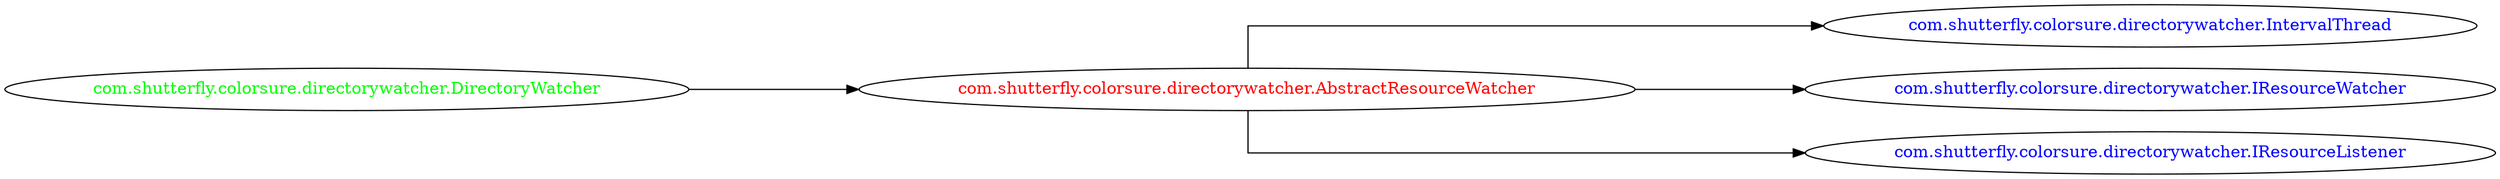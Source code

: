 digraph dependencyGraph {
 concentrate=true;
 ranksep="2.0";
 rankdir="LR"; 
 splines="ortho";
"com.shutterfly.colorsure.directorywatcher.AbstractResourceWatcher" [fontcolor="red"];
"com.shutterfly.colorsure.directorywatcher.IntervalThread" [ fontcolor="blue" ];
"com.shutterfly.colorsure.directorywatcher.AbstractResourceWatcher"->"com.shutterfly.colorsure.directorywatcher.IntervalThread";
"com.shutterfly.colorsure.directorywatcher.IResourceWatcher" [ fontcolor="blue" ];
"com.shutterfly.colorsure.directorywatcher.AbstractResourceWatcher"->"com.shutterfly.colorsure.directorywatcher.IResourceWatcher";
"com.shutterfly.colorsure.directorywatcher.IResourceListener" [ fontcolor="blue" ];
"com.shutterfly.colorsure.directorywatcher.AbstractResourceWatcher"->"com.shutterfly.colorsure.directorywatcher.IResourceListener";
"com.shutterfly.colorsure.directorywatcher.DirectoryWatcher" [ fontcolor="green" ];
"com.shutterfly.colorsure.directorywatcher.DirectoryWatcher"->"com.shutterfly.colorsure.directorywatcher.AbstractResourceWatcher";
}